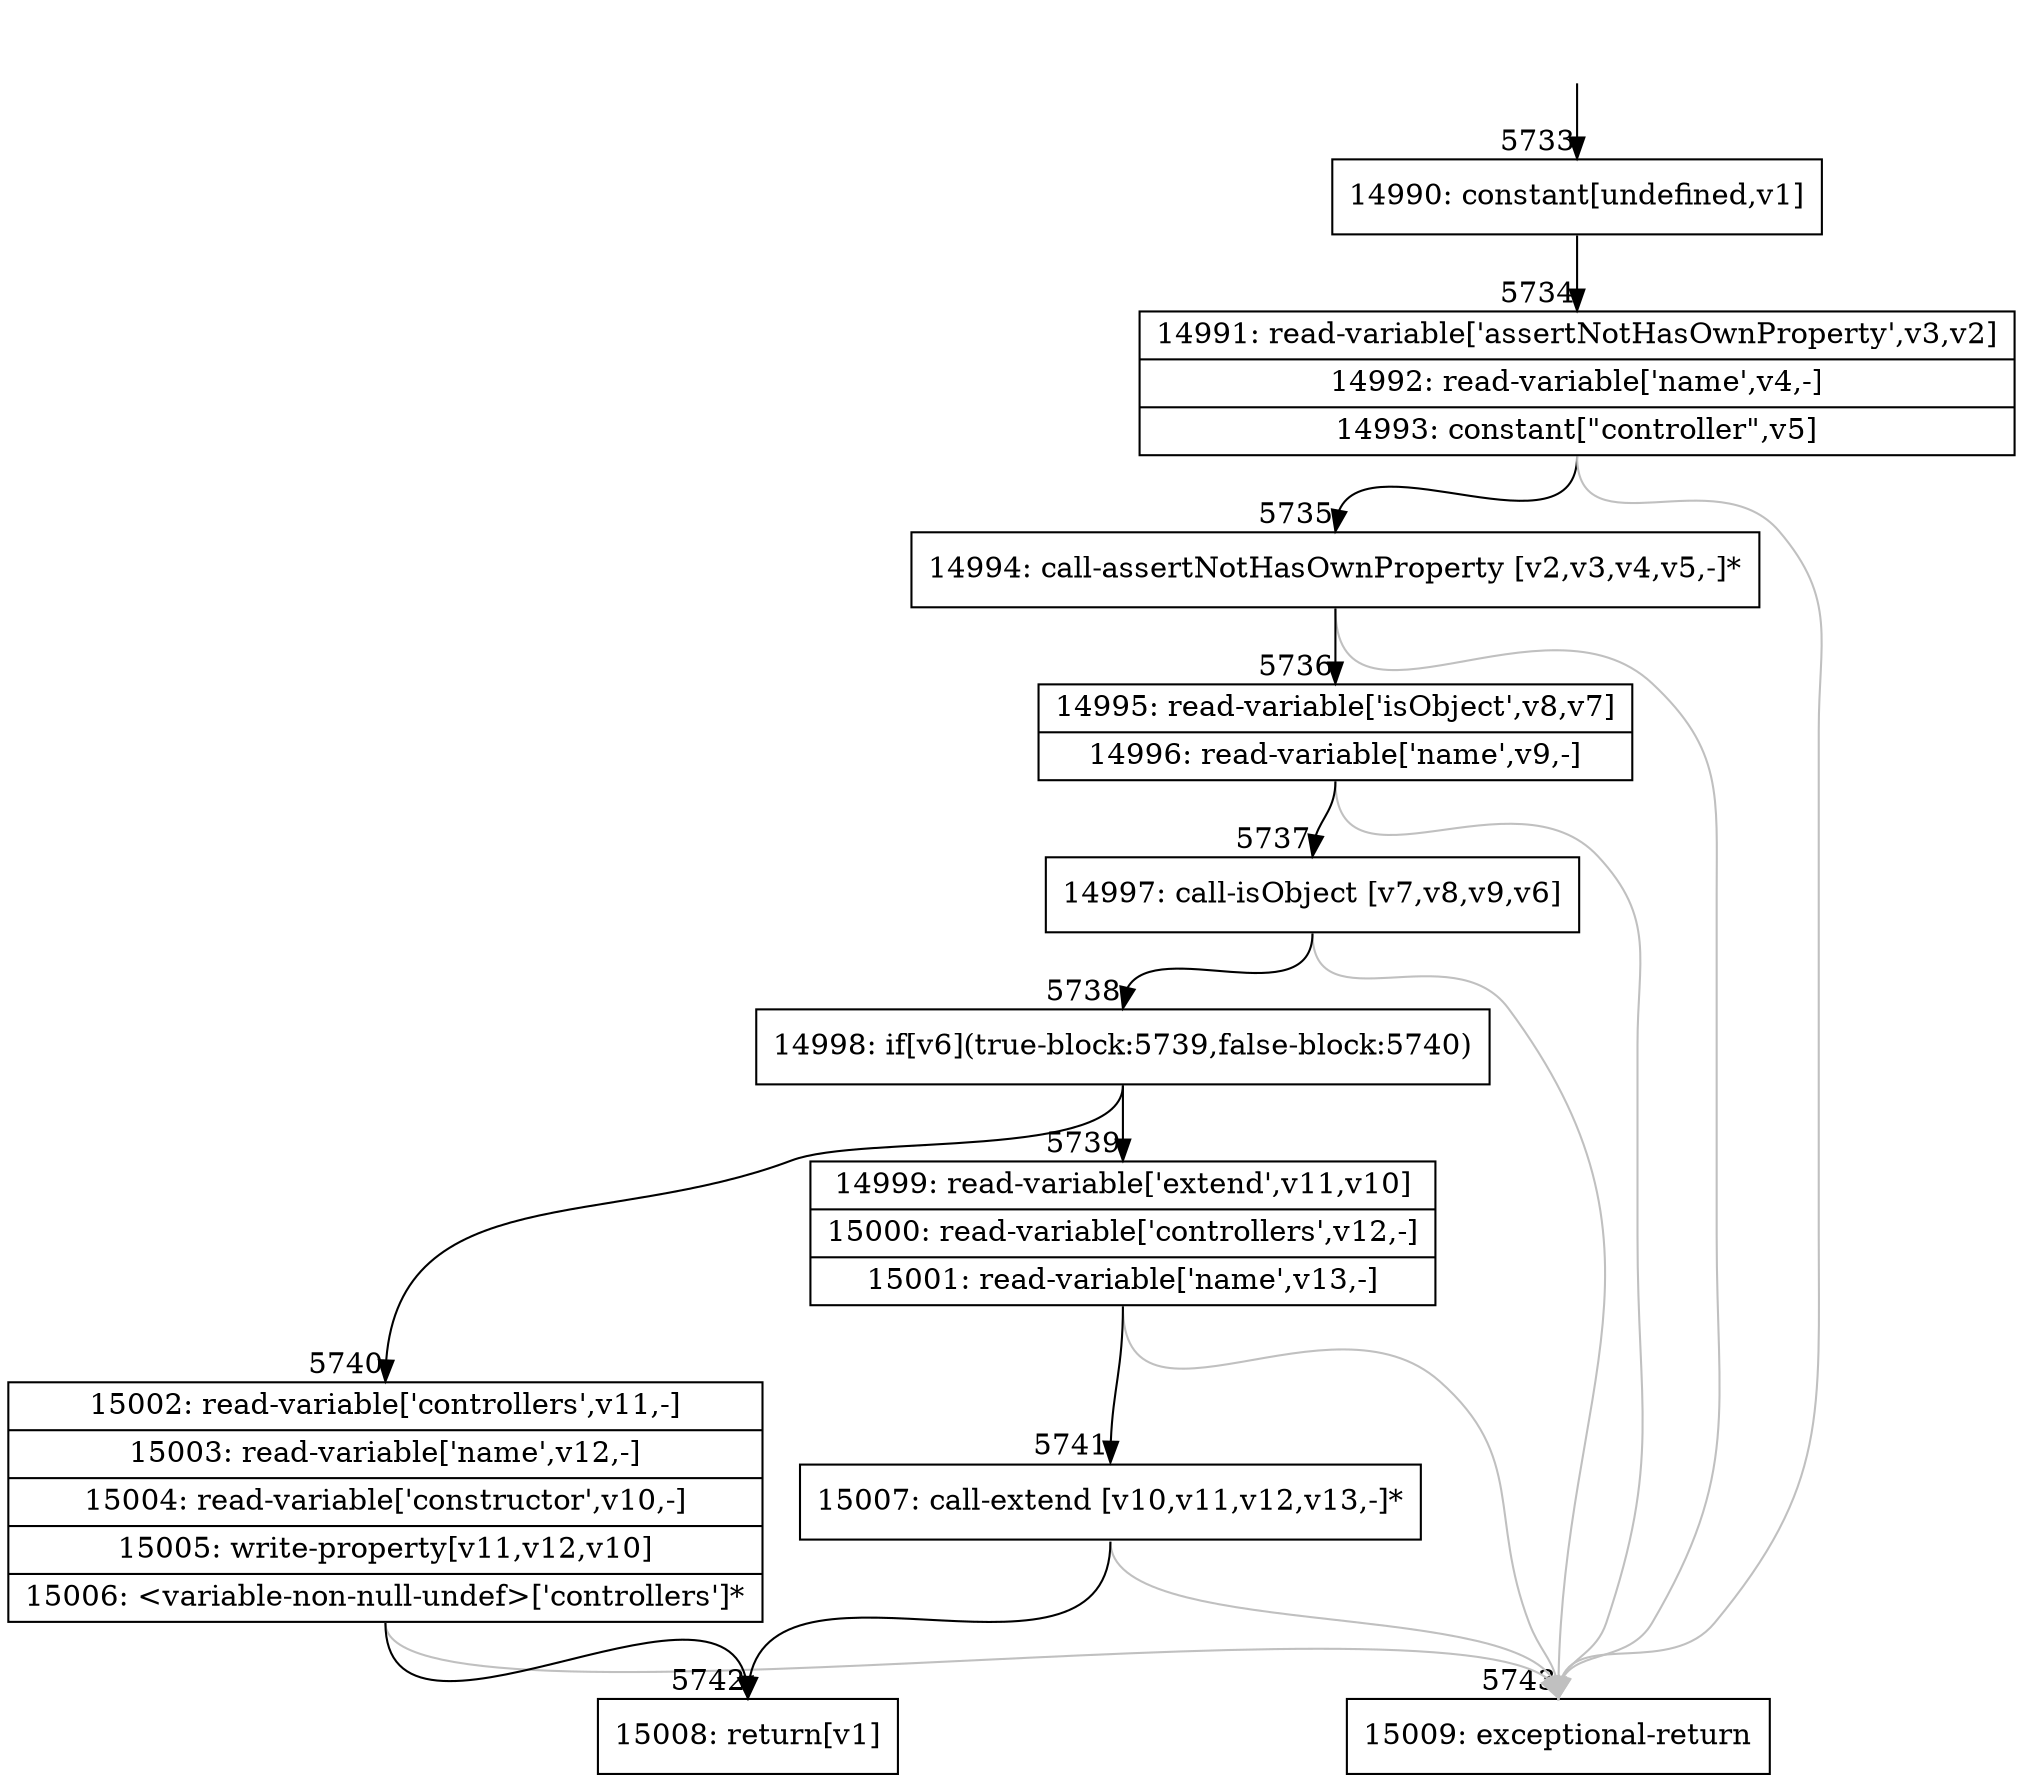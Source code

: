 digraph {
rankdir="TD"
BB_entry422[shape=none,label=""];
BB_entry422 -> BB5733 [tailport=s, headport=n, headlabel="    5733"]
BB5733 [shape=record label="{14990: constant[undefined,v1]}" ] 
BB5733 -> BB5734 [tailport=s, headport=n, headlabel="      5734"]
BB5734 [shape=record label="{14991: read-variable['assertNotHasOwnProperty',v3,v2]|14992: read-variable['name',v4,-]|14993: constant[\"controller\",v5]}" ] 
BB5734 -> BB5735 [tailport=s, headport=n, headlabel="      5735"]
BB5734 -> BB5743 [tailport=s, headport=n, color=gray, headlabel="      5743"]
BB5735 [shape=record label="{14994: call-assertNotHasOwnProperty [v2,v3,v4,v5,-]*}" ] 
BB5735 -> BB5736 [tailport=s, headport=n, headlabel="      5736"]
BB5735 -> BB5743 [tailport=s, headport=n, color=gray]
BB5736 [shape=record label="{14995: read-variable['isObject',v8,v7]|14996: read-variable['name',v9,-]}" ] 
BB5736 -> BB5737 [tailport=s, headport=n, headlabel="      5737"]
BB5736 -> BB5743 [tailport=s, headport=n, color=gray]
BB5737 [shape=record label="{14997: call-isObject [v7,v8,v9,v6]}" ] 
BB5737 -> BB5738 [tailport=s, headport=n, headlabel="      5738"]
BB5737 -> BB5743 [tailport=s, headport=n, color=gray]
BB5738 [shape=record label="{14998: if[v6](true-block:5739,false-block:5740)}" ] 
BB5738 -> BB5739 [tailport=s, headport=n, headlabel="      5739"]
BB5738 -> BB5740 [tailport=s, headport=n, headlabel="      5740"]
BB5739 [shape=record label="{14999: read-variable['extend',v11,v10]|15000: read-variable['controllers',v12,-]|15001: read-variable['name',v13,-]}" ] 
BB5739 -> BB5741 [tailport=s, headport=n, headlabel="      5741"]
BB5739 -> BB5743 [tailport=s, headport=n, color=gray]
BB5740 [shape=record label="{15002: read-variable['controllers',v11,-]|15003: read-variable['name',v12,-]|15004: read-variable['constructor',v10,-]|15005: write-property[v11,v12,v10]|15006: \<variable-non-null-undef\>['controllers']*}" ] 
BB5740 -> BB5742 [tailport=s, headport=n, headlabel="      5742"]
BB5740 -> BB5743 [tailport=s, headport=n, color=gray]
BB5741 [shape=record label="{15007: call-extend [v10,v11,v12,v13,-]*}" ] 
BB5741 -> BB5742 [tailport=s, headport=n]
BB5741 -> BB5743 [tailport=s, headport=n, color=gray]
BB5742 [shape=record label="{15008: return[v1]}" ] 
BB5743 [shape=record label="{15009: exceptional-return}" ] 
//#$~ 8906
}
